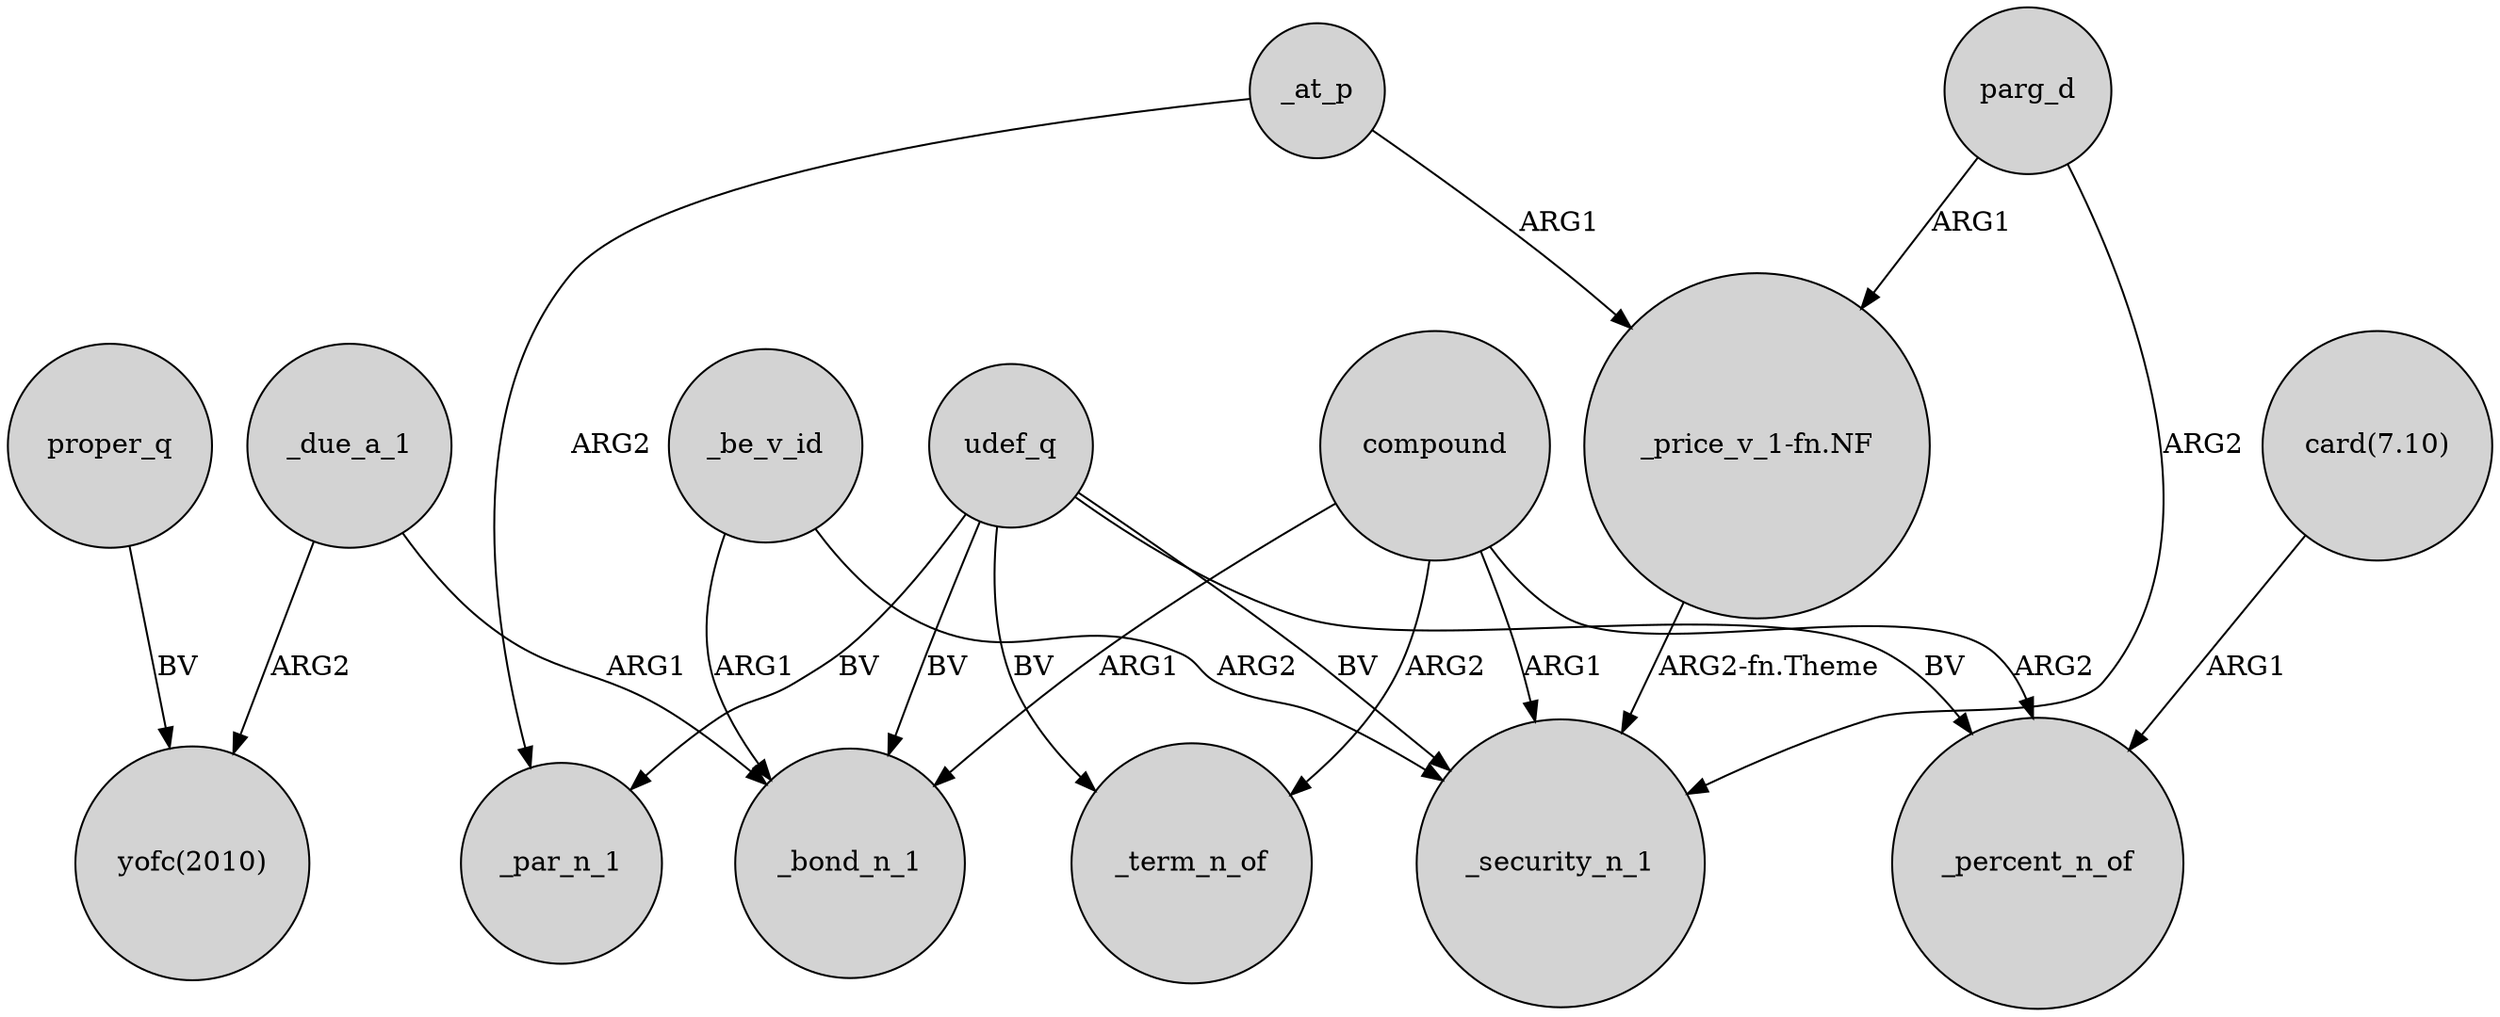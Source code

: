 digraph {
	node [shape=circle style=filled]
	_due_a_1 -> _bond_n_1 [label=ARG1]
	udef_q -> _par_n_1 [label=BV]
	proper_q -> "yofc(2010)" [label=BV]
	compound -> _term_n_of [label=ARG2]
	_at_p -> _par_n_1 [label=ARG2]
	_be_v_id -> _bond_n_1 [label=ARG1]
	compound -> _bond_n_1 [label=ARG1]
	parg_d -> _security_n_1 [label=ARG2]
	compound -> _security_n_1 [label=ARG1]
	compound -> _percent_n_of [label=ARG2]
	"_price_v_1-fn.NF" -> _security_n_1 [label="ARG2-fn.Theme"]
	_due_a_1 -> "yofc(2010)" [label=ARG2]
	_at_p -> "_price_v_1-fn.NF" [label=ARG1]
	"card(7.10)" -> _percent_n_of [label=ARG1]
	udef_q -> _bond_n_1 [label=BV]
	udef_q -> _term_n_of [label=BV]
	parg_d -> "_price_v_1-fn.NF" [label=ARG1]
	_be_v_id -> _security_n_1 [label=ARG2]
	udef_q -> _percent_n_of [label=BV]
	udef_q -> _security_n_1 [label=BV]
}
